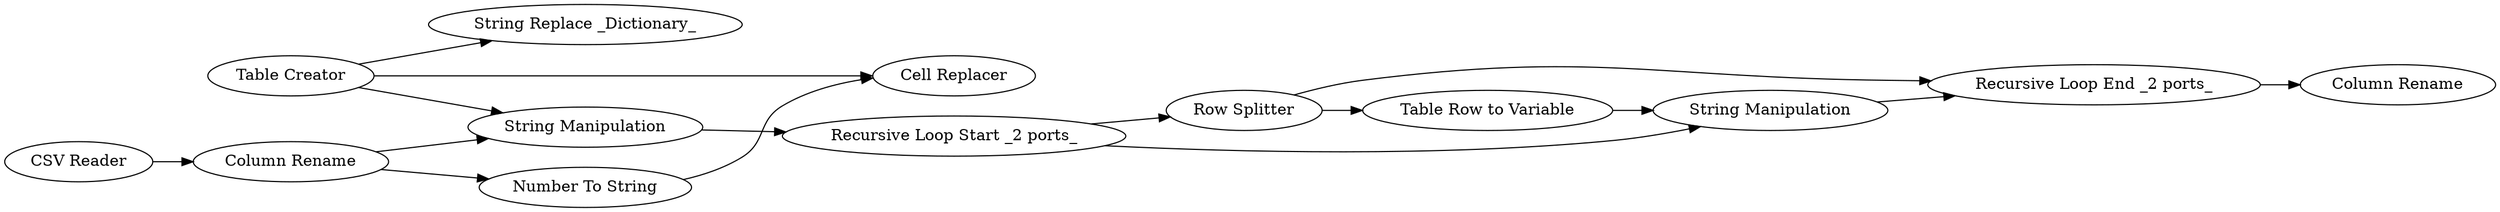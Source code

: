 digraph {
	"-204037999598917195_4" [label="String Replace _Dictionary_"]
	"-204037999598917195_20" [label="CSV Reader"]
	"-2081983069699236187_39" [label="Column Rename"]
	"-2081983069699236187_30" [label="Recursive Loop End _2 ports_"]
	"-204037999598917195_3" [label="Table Creator"]
	"-2081983069699236187_40" [label="Row Splitter"]
	"-2081983069699236187_26" [label="Recursive Loop Start _2 ports_"]
	"-204037999598917195_7" [label="Column Rename"]
	"-204037999598917195_14" [label="Number To String"]
	"-2081983069699236187_41" [label="String Manipulation"]
	"-2081983069699236187_29" [label="String Manipulation"]
	"-204037999598917195_19" [label="Cell Replacer"]
	"-2081983069699236187_28" [label="Table Row to Variable"]
	"-2081983069699236187_40" -> "-2081983069699236187_28"
	"-2081983069699236187_28" -> "-2081983069699236187_29"
	"-204037999598917195_7" -> "-204037999598917195_14"
	"-204037999598917195_3" -> "-2081983069699236187_41"
	"-204037999598917195_3" -> "-204037999598917195_4"
	"-2081983069699236187_29" -> "-2081983069699236187_30"
	"-2081983069699236187_40" -> "-2081983069699236187_30"
	"-204037999598917195_7" -> "-2081983069699236187_41"
	"-2081983069699236187_30" -> "-2081983069699236187_39"
	"-2081983069699236187_41" -> "-2081983069699236187_26"
	"-204037999598917195_14" -> "-204037999598917195_19"
	"-2081983069699236187_26" -> "-2081983069699236187_29"
	"-2081983069699236187_26" -> "-2081983069699236187_40"
	"-204037999598917195_20" -> "-204037999598917195_7"
	"-204037999598917195_3" -> "-204037999598917195_19"
	rankdir=LR
}
